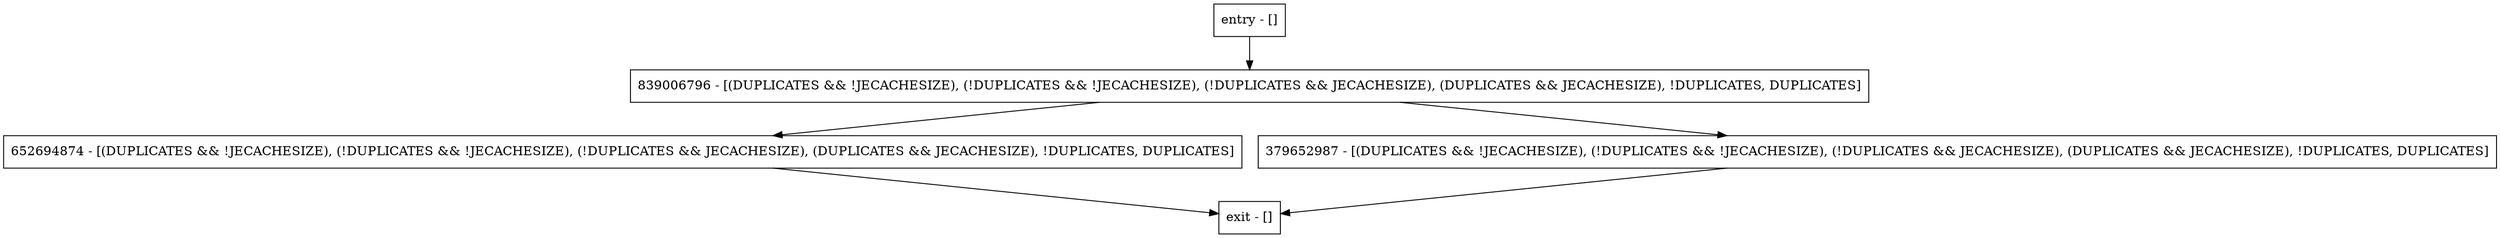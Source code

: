 digraph getDbType {
node [shape=record];
entry [label="entry - []"];
exit [label="exit - []"];
839006796 [label="839006796 - [(DUPLICATES && !JECACHESIZE), (!DUPLICATES && !JECACHESIZE), (!DUPLICATES && JECACHESIZE), (DUPLICATES && JECACHESIZE), !DUPLICATES, DUPLICATES]"];
652694874 [label="652694874 - [(DUPLICATES && !JECACHESIZE), (!DUPLICATES && !JECACHESIZE), (!DUPLICATES && JECACHESIZE), (DUPLICATES && JECACHESIZE), !DUPLICATES, DUPLICATES]"];
379652987 [label="379652987 - [(DUPLICATES && !JECACHESIZE), (!DUPLICATES && !JECACHESIZE), (!DUPLICATES && JECACHESIZE), (DUPLICATES && JECACHESIZE), !DUPLICATES, DUPLICATES]"];
entry;
exit;
entry -> 839006796;
839006796 -> 652694874;
839006796 -> 379652987;
652694874 -> exit;
379652987 -> exit;
}

